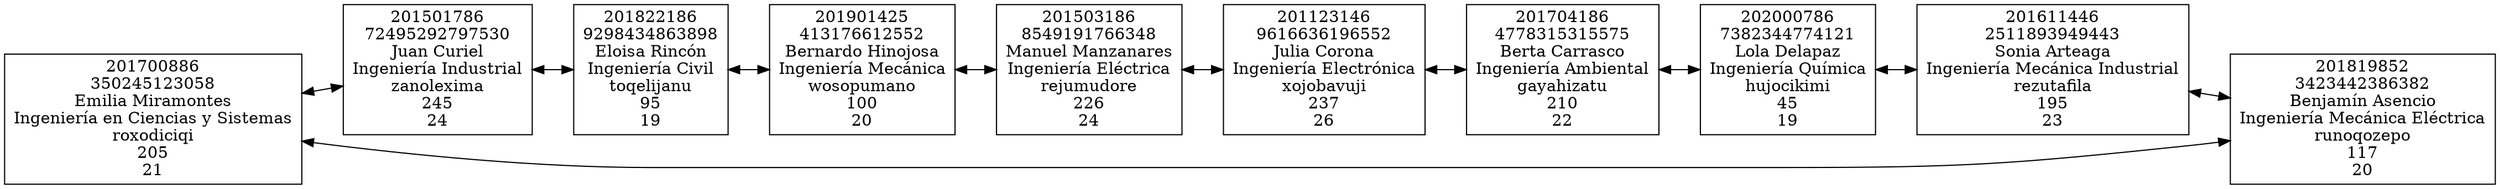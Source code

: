 digraph G{formar=png;
rankdir = LR; 
 node [shape=box]; 
compound=true; 
"350245123058"[label="201700886
350245123058
Emilia Miramontes
Ingeniería en Ciencias y Sistemas
roxodiciqi
205
21"];
"72495292797530"[label="201501786
72495292797530
Juan Curiel
Ingeniería Industrial
zanolexima
245
24"];
"9298434863898"[label="201822186
9298434863898
Eloisa Rincón
Ingeniería Civil
toqelijanu
95
19"];
"413176612552"[label="201901425
413176612552
Bernardo Hinojosa
Ingeniería Mecánica
wosopumano
100
20"];
"8549191766348"[label="201503186
8549191766348
Manuel Manzanares
Ingeniería Eléctrica
rejumudore
226
24"];
"9616636196552"[label="201123146
9616636196552
Julia Corona
Ingeniería Electrónica
xojobavuji
237
26"];
"4778315315575"[label="201704186
4778315315575
Berta Carrasco
Ingeniería Ambiental
gayahizatu
210
22"];
"7382344774121"[label="202000786
7382344774121
Lola Delapaz
Ingeniería Química
hujocikimi
45
19"];
"2511893949443"[label="201611446
2511893949443
Sonia Arteaga
Ingeniería Mecánica Industrial
rezutafila
195
23"];
"3423442386382"[label="201819852
3423442386382
Benjamín Asencio
Ingeniería Mecánica Eléctrica
runoqozepo
117
20"];
"350245123058" -> "72495292797530"[dir="both"];
"72495292797530" -> "9298434863898"[dir="both"];
"9298434863898" -> "413176612552"[dir="both"];
"413176612552" -> "8549191766348"[dir="both"];
"8549191766348" -> "9616636196552"[dir="both"];
"9616636196552" -> "4778315315575"[dir="both"];
"4778315315575" -> "7382344774121"[dir="both"];
"7382344774121" -> "2511893949443"[dir="both"];
"2511893949443" -> "3423442386382"[dir="both"];
"3423442386382" -> "350245123058"[dir="both"];

}

